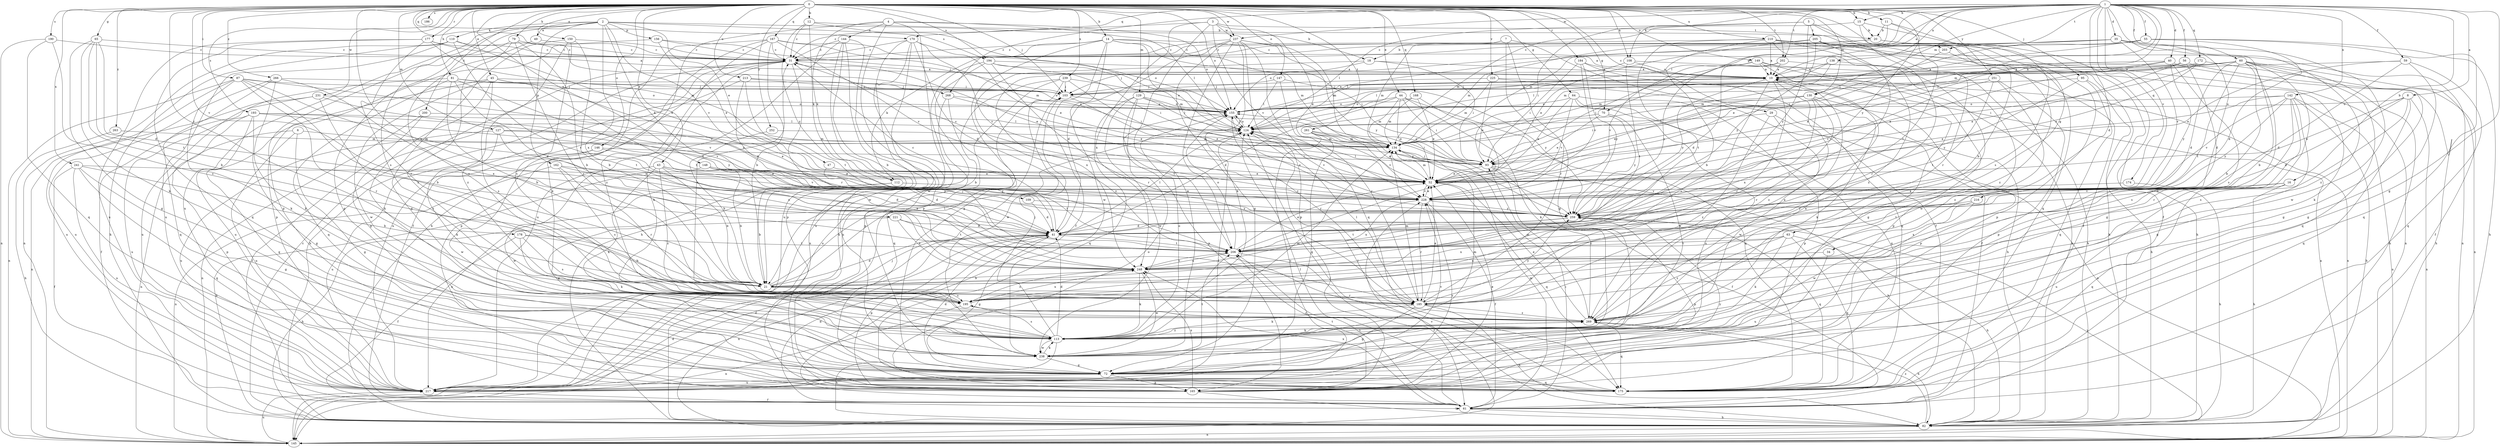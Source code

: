 strict digraph  {
0;
1;
2;
3;
4;
5;
6;
7;
8;
10;
11;
12;
14;
15;
16;
18;
20;
21;
29;
31;
34;
35;
40;
41;
43;
44;
45;
47;
49;
52;
55;
56;
59;
60;
61;
63;
64;
65;
70;
72;
79;
81;
82;
87;
93;
95;
103;
108;
109;
110;
112;
113;
124;
127;
129;
130;
134;
138;
142;
144;
145;
146;
147;
148;
149;
150;
155;
156;
162;
165;
167;
168;
170;
172;
174;
175;
177;
178;
184;
185;
186;
190;
193;
194;
195;
200;
202;
203;
205;
206;
210;
213;
216;
217;
221;
225;
228;
231;
237;
238;
239;
241;
248;
251;
252;
259;
261;
263;
266;
268;
269;
0 -> 11  [label=b];
0 -> 12  [label=b];
0 -> 14  [label=b];
0 -> 15  [label=b];
0 -> 29  [label=c];
0 -> 43  [label=e];
0 -> 44  [label=e];
0 -> 45  [label=e];
0 -> 63  [label=g];
0 -> 64  [label=g];
0 -> 65  [label=g];
0 -> 70  [label=g];
0 -> 79  [label=h];
0 -> 81  [label=h];
0 -> 87  [label=i];
0 -> 95  [label=j];
0 -> 103  [label=j];
0 -> 108  [label=k];
0 -> 127  [label=m];
0 -> 129  [label=m];
0 -> 130  [label=m];
0 -> 146  [label=o];
0 -> 147  [label=o];
0 -> 148  [label=o];
0 -> 149  [label=o];
0 -> 150  [label=o];
0 -> 155  [label=o];
0 -> 167  [label=q];
0 -> 168  [label=q];
0 -> 170  [label=q];
0 -> 177  [label=r];
0 -> 178  [label=r];
0 -> 184  [label=r];
0 -> 186  [label=s];
0 -> 190  [label=s];
0 -> 193  [label=s];
0 -> 194  [label=s];
0 -> 200  [label=t];
0 -> 202  [label=t];
0 -> 210  [label=u];
0 -> 213  [label=u];
0 -> 221  [label=v];
0 -> 225  [label=v];
0 -> 231  [label=w];
0 -> 237  [label=w];
0 -> 239  [label=x];
0 -> 241  [label=x];
0 -> 248  [label=x];
0 -> 251  [label=y];
0 -> 252  [label=y];
0 -> 259  [label=y];
0 -> 261  [label=z];
0 -> 263  [label=z];
0 -> 266  [label=z];
0 -> 268  [label=z];
1 -> 8  [label=a];
1 -> 10  [label=a];
1 -> 15  [label=b];
1 -> 16  [label=b];
1 -> 34  [label=d];
1 -> 35  [label=d];
1 -> 40  [label=d];
1 -> 55  [label=f];
1 -> 56  [label=f];
1 -> 59  [label=f];
1 -> 60  [label=f];
1 -> 70  [label=g];
1 -> 72  [label=g];
1 -> 93  [label=i];
1 -> 108  [label=k];
1 -> 124  [label=l];
1 -> 130  [label=m];
1 -> 134  [label=m];
1 -> 138  [label=n];
1 -> 142  [label=n];
1 -> 170  [label=q];
1 -> 172  [label=q];
1 -> 174  [label=q];
1 -> 202  [label=t];
1 -> 203  [label=t];
1 -> 216  [label=u];
1 -> 228  [label=v];
1 -> 237  [label=w];
1 -> 268  [label=z];
2 -> 18  [label=b];
2 -> 47  [label=e];
2 -> 49  [label=e];
2 -> 109  [label=k];
2 -> 110  [label=k];
2 -> 156  [label=p];
2 -> 162  [label=p];
2 -> 165  [label=p];
2 -> 194  [label=s];
2 -> 195  [label=s];
2 -> 217  [label=u];
2 -> 228  [label=v];
2 -> 248  [label=x];
3 -> 31  [label=c];
3 -> 52  [label=e];
3 -> 203  [label=t];
3 -> 228  [label=v];
3 -> 237  [label=w];
3 -> 238  [label=w];
3 -> 248  [label=x];
4 -> 82  [label=h];
4 -> 112  [label=k];
4 -> 124  [label=l];
4 -> 144  [label=n];
4 -> 155  [label=o];
4 -> 165  [label=p];
4 -> 238  [label=w];
5 -> 93  [label=i];
5 -> 124  [label=l];
5 -> 175  [label=q];
5 -> 185  [label=r];
5 -> 205  [label=t];
5 -> 259  [label=y];
6 -> 72  [label=g];
6 -> 134  [label=m];
6 -> 145  [label=n];
6 -> 217  [label=u];
7 -> 18  [label=b];
7 -> 61  [label=f];
7 -> 72  [label=g];
7 -> 134  [label=m];
7 -> 185  [label=r];
8 -> 41  [label=d];
8 -> 52  [label=e];
8 -> 145  [label=n];
8 -> 155  [label=o];
8 -> 175  [label=q];
8 -> 195  [label=s];
10 -> 103  [label=j];
10 -> 145  [label=n];
10 -> 155  [label=o];
10 -> 185  [label=r];
10 -> 195  [label=s];
10 -> 259  [label=y];
10 -> 269  [label=z];
11 -> 20  [label=b];
11 -> 134  [label=m];
11 -> 195  [label=s];
11 -> 206  [label=t];
12 -> 20  [label=b];
12 -> 31  [label=c];
12 -> 112  [label=k];
12 -> 124  [label=l];
12 -> 259  [label=y];
14 -> 10  [label=a];
14 -> 31  [label=c];
14 -> 61  [label=f];
14 -> 72  [label=g];
14 -> 93  [label=i];
14 -> 112  [label=k];
14 -> 124  [label=l];
14 -> 134  [label=m];
14 -> 238  [label=w];
15 -> 20  [label=b];
15 -> 21  [label=b];
15 -> 61  [label=f];
15 -> 134  [label=m];
16 -> 82  [label=h];
16 -> 175  [label=q];
16 -> 206  [label=t];
16 -> 217  [label=u];
16 -> 228  [label=v];
18 -> 10  [label=a];
18 -> 93  [label=i];
18 -> 248  [label=x];
18 -> 269  [label=z];
20 -> 31  [label=c];
20 -> 82  [label=h];
20 -> 134  [label=m];
20 -> 165  [label=p];
21 -> 41  [label=d];
21 -> 103  [label=j];
21 -> 124  [label=l];
21 -> 185  [label=r];
21 -> 195  [label=s];
29 -> 124  [label=l];
29 -> 145  [label=n];
29 -> 238  [label=w];
29 -> 269  [label=z];
31 -> 10  [label=a];
31 -> 52  [label=e];
31 -> 82  [label=h];
31 -> 113  [label=k];
31 -> 165  [label=p];
31 -> 185  [label=r];
31 -> 217  [label=u];
34 -> 217  [label=u];
34 -> 248  [label=x];
35 -> 21  [label=b];
35 -> 31  [label=c];
35 -> 124  [label=l];
35 -> 155  [label=o];
35 -> 228  [label=v];
35 -> 238  [label=w];
35 -> 269  [label=z];
40 -> 10  [label=a];
40 -> 52  [label=e];
40 -> 82  [label=h];
40 -> 124  [label=l];
40 -> 195  [label=s];
40 -> 259  [label=y];
41 -> 31  [label=c];
41 -> 72  [label=g];
41 -> 124  [label=l];
41 -> 145  [label=n];
41 -> 165  [label=p];
41 -> 206  [label=t];
43 -> 21  [label=b];
43 -> 41  [label=d];
43 -> 52  [label=e];
43 -> 113  [label=k];
43 -> 238  [label=w];
43 -> 259  [label=y];
43 -> 269  [label=z];
44 -> 41  [label=d];
44 -> 52  [label=e];
44 -> 93  [label=i];
44 -> 113  [label=k];
44 -> 134  [label=m];
44 -> 155  [label=o];
44 -> 175  [label=q];
45 -> 103  [label=j];
45 -> 113  [label=k];
45 -> 195  [label=s];
45 -> 206  [label=t];
45 -> 217  [label=u];
45 -> 238  [label=w];
45 -> 259  [label=y];
47 -> 52  [label=e];
47 -> 206  [label=t];
49 -> 31  [label=c];
49 -> 195  [label=s];
52 -> 31  [label=c];
52 -> 124  [label=l];
52 -> 134  [label=m];
52 -> 175  [label=q];
52 -> 228  [label=v];
55 -> 31  [label=c];
55 -> 41  [label=d];
55 -> 82  [label=h];
55 -> 93  [label=i];
55 -> 134  [label=m];
55 -> 175  [label=q];
56 -> 10  [label=a];
56 -> 41  [label=d];
56 -> 52  [label=e];
56 -> 72  [label=g];
56 -> 134  [label=m];
59 -> 10  [label=a];
59 -> 41  [label=d];
59 -> 52  [label=e];
59 -> 72  [label=g];
59 -> 175  [label=q];
60 -> 10  [label=a];
60 -> 21  [label=b];
60 -> 41  [label=d];
60 -> 52  [label=e];
60 -> 72  [label=g];
60 -> 82  [label=h];
60 -> 124  [label=l];
60 -> 145  [label=n];
60 -> 175  [label=q];
60 -> 206  [label=t];
60 -> 269  [label=z];
61 -> 41  [label=d];
61 -> 82  [label=h];
61 -> 93  [label=i];
61 -> 124  [label=l];
61 -> 134  [label=m];
61 -> 206  [label=t];
61 -> 248  [label=x];
63 -> 82  [label=h];
63 -> 113  [label=k];
63 -> 175  [label=q];
63 -> 206  [label=t];
63 -> 248  [label=x];
63 -> 269  [label=z];
64 -> 52  [label=e];
64 -> 155  [label=o];
64 -> 165  [label=p];
64 -> 175  [label=q];
64 -> 217  [label=u];
64 -> 228  [label=v];
65 -> 21  [label=b];
65 -> 31  [label=c];
65 -> 41  [label=d];
65 -> 72  [label=g];
65 -> 113  [label=k];
65 -> 206  [label=t];
70 -> 52  [label=e];
70 -> 113  [label=k];
70 -> 124  [label=l];
70 -> 259  [label=y];
72 -> 41  [label=d];
72 -> 165  [label=p];
72 -> 175  [label=q];
72 -> 217  [label=u];
72 -> 228  [label=v];
79 -> 21  [label=b];
79 -> 31  [label=c];
79 -> 72  [label=g];
79 -> 185  [label=r];
79 -> 269  [label=z];
81 -> 21  [label=b];
81 -> 41  [label=d];
81 -> 103  [label=j];
81 -> 155  [label=o];
81 -> 175  [label=q];
81 -> 206  [label=t];
81 -> 217  [label=u];
82 -> 31  [label=c];
82 -> 103  [label=j];
82 -> 124  [label=l];
82 -> 145  [label=n];
82 -> 269  [label=z];
87 -> 21  [label=b];
87 -> 41  [label=d];
87 -> 103  [label=j];
87 -> 113  [label=k];
87 -> 145  [label=n];
87 -> 185  [label=r];
87 -> 217  [label=u];
87 -> 228  [label=v];
93 -> 52  [label=e];
93 -> 61  [label=f];
93 -> 82  [label=h];
93 -> 155  [label=o];
93 -> 269  [label=z];
95 -> 82  [label=h];
95 -> 103  [label=j];
95 -> 175  [label=q];
95 -> 259  [label=y];
103 -> 10  [label=a];
103 -> 52  [label=e];
103 -> 155  [label=o];
108 -> 10  [label=a];
108 -> 82  [label=h];
108 -> 103  [label=j];
108 -> 206  [label=t];
109 -> 41  [label=d];
109 -> 259  [label=y];
110 -> 31  [label=c];
110 -> 52  [label=e];
110 -> 82  [label=h];
110 -> 145  [label=n];
110 -> 206  [label=t];
110 -> 217  [label=u];
112 -> 21  [label=b];
112 -> 72  [label=g];
112 -> 217  [label=u];
112 -> 228  [label=v];
113 -> 10  [label=a];
113 -> 41  [label=d];
113 -> 82  [label=h];
113 -> 103  [label=j];
113 -> 134  [label=m];
113 -> 155  [label=o];
113 -> 195  [label=s];
113 -> 238  [label=w];
113 -> 269  [label=z];
124 -> 134  [label=m];
124 -> 155  [label=o];
124 -> 228  [label=v];
127 -> 52  [label=e];
127 -> 113  [label=k];
127 -> 134  [label=m];
127 -> 217  [label=u];
127 -> 248  [label=x];
129 -> 124  [label=l];
129 -> 155  [label=o];
129 -> 165  [label=p];
129 -> 175  [label=q];
129 -> 206  [label=t];
129 -> 238  [label=w];
129 -> 259  [label=y];
130 -> 52  [label=e];
130 -> 93  [label=i];
130 -> 113  [label=k];
130 -> 155  [label=o];
130 -> 165  [label=p];
130 -> 185  [label=r];
130 -> 248  [label=x];
134 -> 93  [label=i];
138 -> 10  [label=a];
138 -> 113  [label=k];
138 -> 134  [label=m];
138 -> 155  [label=o];
142 -> 52  [label=e];
142 -> 72  [label=g];
142 -> 82  [label=h];
142 -> 145  [label=n];
142 -> 155  [label=o];
142 -> 185  [label=r];
142 -> 195  [label=s];
142 -> 228  [label=v];
142 -> 259  [label=y];
144 -> 21  [label=b];
144 -> 31  [label=c];
144 -> 82  [label=h];
144 -> 165  [label=p];
144 -> 217  [label=u];
144 -> 238  [label=w];
145 -> 10  [label=a];
145 -> 41  [label=d];
145 -> 217  [label=u];
145 -> 228  [label=v];
145 -> 259  [label=y];
146 -> 93  [label=i];
146 -> 217  [label=u];
146 -> 238  [label=w];
146 -> 248  [label=x];
147 -> 103  [label=j];
147 -> 124  [label=l];
147 -> 185  [label=r];
147 -> 259  [label=y];
148 -> 21  [label=b];
148 -> 41  [label=d];
148 -> 52  [label=e];
148 -> 82  [label=h];
148 -> 259  [label=y];
149 -> 10  [label=a];
149 -> 72  [label=g];
149 -> 82  [label=h];
149 -> 165  [label=p];
149 -> 228  [label=v];
149 -> 259  [label=y];
150 -> 21  [label=b];
150 -> 31  [label=c];
150 -> 72  [label=g];
150 -> 195  [label=s];
150 -> 269  [label=z];
155 -> 124  [label=l];
155 -> 185  [label=r];
156 -> 31  [label=c];
156 -> 52  [label=e];
156 -> 103  [label=j];
156 -> 165  [label=p];
162 -> 52  [label=e];
162 -> 145  [label=n];
162 -> 185  [label=r];
162 -> 195  [label=s];
162 -> 228  [label=v];
165 -> 52  [label=e];
165 -> 82  [label=h];
165 -> 155  [label=o];
165 -> 206  [label=t];
165 -> 248  [label=x];
165 -> 259  [label=y];
167 -> 21  [label=b];
167 -> 31  [label=c];
167 -> 61  [label=f];
167 -> 113  [label=k];
167 -> 134  [label=m];
167 -> 155  [label=o];
167 -> 228  [label=v];
167 -> 269  [label=z];
168 -> 52  [label=e];
168 -> 134  [label=m];
168 -> 155  [label=o];
168 -> 206  [label=t];
170 -> 31  [label=c];
170 -> 41  [label=d];
170 -> 52  [label=e];
170 -> 82  [label=h];
170 -> 145  [label=n];
170 -> 217  [label=u];
170 -> 228  [label=v];
172 -> 10  [label=a];
172 -> 52  [label=e];
172 -> 61  [label=f];
172 -> 93  [label=i];
174 -> 82  [label=h];
174 -> 228  [label=v];
175 -> 124  [label=l];
177 -> 10  [label=a];
177 -> 31  [label=c];
177 -> 134  [label=m];
177 -> 175  [label=q];
177 -> 185  [label=r];
177 -> 217  [label=u];
178 -> 21  [label=b];
178 -> 61  [label=f];
178 -> 113  [label=k];
178 -> 195  [label=s];
178 -> 206  [label=t];
184 -> 10  [label=a];
184 -> 93  [label=i];
184 -> 175  [label=q];
184 -> 228  [label=v];
184 -> 259  [label=y];
185 -> 52  [label=e];
185 -> 72  [label=g];
185 -> 82  [label=h];
185 -> 113  [label=k];
185 -> 124  [label=l];
185 -> 134  [label=m];
185 -> 259  [label=y];
185 -> 269  [label=z];
190 -> 31  [label=c];
190 -> 145  [label=n];
190 -> 175  [label=q];
190 -> 195  [label=s];
193 -> 72  [label=g];
193 -> 124  [label=l];
193 -> 165  [label=p];
193 -> 175  [label=q];
193 -> 217  [label=u];
193 -> 228  [label=v];
193 -> 259  [label=y];
194 -> 10  [label=a];
194 -> 93  [label=i];
194 -> 134  [label=m];
194 -> 165  [label=p];
194 -> 185  [label=r];
194 -> 217  [label=u];
195 -> 31  [label=c];
195 -> 145  [label=n];
195 -> 248  [label=x];
195 -> 269  [label=z];
200 -> 61  [label=f];
200 -> 124  [label=l];
200 -> 145  [label=n];
202 -> 10  [label=a];
202 -> 41  [label=d];
202 -> 93  [label=i];
202 -> 238  [label=w];
203 -> 52  [label=e];
203 -> 269  [label=z];
205 -> 31  [label=c];
205 -> 52  [label=e];
205 -> 82  [label=h];
205 -> 145  [label=n];
205 -> 185  [label=r];
205 -> 195  [label=s];
205 -> 259  [label=y];
206 -> 52  [label=e];
206 -> 61  [label=f];
206 -> 155  [label=o];
206 -> 248  [label=x];
210 -> 10  [label=a];
210 -> 21  [label=b];
210 -> 31  [label=c];
210 -> 61  [label=f];
210 -> 113  [label=k];
210 -> 145  [label=n];
210 -> 206  [label=t];
210 -> 269  [label=z];
213 -> 41  [label=d];
213 -> 72  [label=g];
213 -> 103  [label=j];
213 -> 155  [label=o];
213 -> 206  [label=t];
216 -> 238  [label=w];
216 -> 248  [label=x];
216 -> 259  [label=y];
217 -> 41  [label=d];
217 -> 61  [label=f];
217 -> 124  [label=l];
217 -> 228  [label=v];
221 -> 41  [label=d];
221 -> 82  [label=h];
221 -> 206  [label=t];
221 -> 248  [label=x];
225 -> 52  [label=e];
225 -> 61  [label=f];
225 -> 82  [label=h];
225 -> 103  [label=j];
225 -> 134  [label=m];
228 -> 52  [label=e];
228 -> 61  [label=f];
228 -> 185  [label=r];
228 -> 248  [label=x];
228 -> 259  [label=y];
231 -> 61  [label=f];
231 -> 145  [label=n];
231 -> 155  [label=o];
231 -> 228  [label=v];
231 -> 269  [label=z];
237 -> 31  [label=c];
237 -> 41  [label=d];
237 -> 72  [label=g];
237 -> 113  [label=k];
237 -> 134  [label=m];
237 -> 165  [label=p];
237 -> 175  [label=q];
237 -> 206  [label=t];
237 -> 259  [label=y];
238 -> 72  [label=g];
238 -> 113  [label=k];
238 -> 134  [label=m];
238 -> 206  [label=t];
239 -> 21  [label=b];
239 -> 93  [label=i];
239 -> 103  [label=j];
239 -> 155  [label=o];
239 -> 217  [label=u];
239 -> 238  [label=w];
241 -> 21  [label=b];
241 -> 52  [label=e];
241 -> 61  [label=f];
241 -> 72  [label=g];
241 -> 175  [label=q];
241 -> 217  [label=u];
248 -> 21  [label=b];
248 -> 113  [label=k];
248 -> 195  [label=s];
248 -> 206  [label=t];
248 -> 238  [label=w];
251 -> 103  [label=j];
251 -> 165  [label=p];
251 -> 206  [label=t];
251 -> 228  [label=v];
251 -> 269  [label=z];
252 -> 21  [label=b];
252 -> 134  [label=m];
259 -> 41  [label=d];
259 -> 155  [label=o];
259 -> 165  [label=p];
259 -> 175  [label=q];
259 -> 206  [label=t];
261 -> 52  [label=e];
261 -> 72  [label=g];
261 -> 93  [label=i];
261 -> 134  [label=m];
261 -> 217  [label=u];
261 -> 228  [label=v];
263 -> 82  [label=h];
263 -> 134  [label=m];
266 -> 103  [label=j];
266 -> 113  [label=k];
266 -> 175  [label=q];
266 -> 217  [label=u];
266 -> 248  [label=x];
268 -> 52  [label=e];
268 -> 155  [label=o];
268 -> 175  [label=q];
268 -> 217  [label=u];
269 -> 10  [label=a];
269 -> 52  [label=e];
269 -> 82  [label=h];
269 -> 113  [label=k];
269 -> 134  [label=m];
269 -> 175  [label=q];
}
